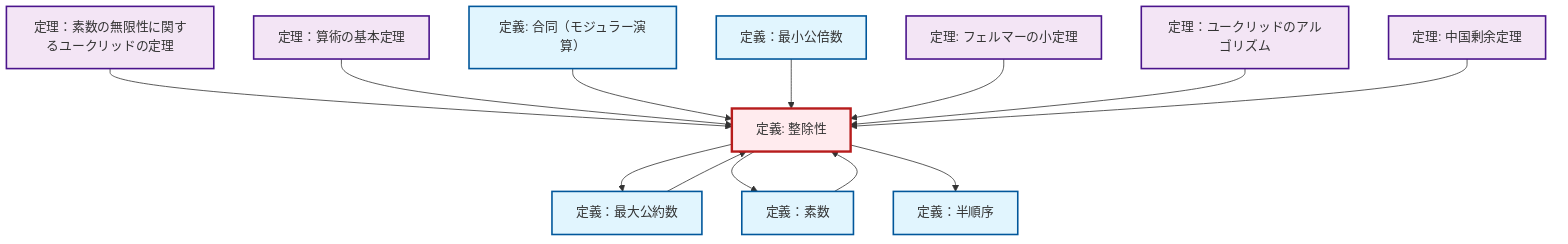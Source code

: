 graph TD
    classDef definition fill:#e1f5fe,stroke:#01579b,stroke-width:2px
    classDef theorem fill:#f3e5f5,stroke:#4a148c,stroke-width:2px
    classDef axiom fill:#fff3e0,stroke:#e65100,stroke-width:2px
    classDef example fill:#e8f5e9,stroke:#1b5e20,stroke-width:2px
    classDef current fill:#ffebee,stroke:#b71c1c,stroke-width:3px
    thm-fundamental-arithmetic["定理：算術の基本定理"]:::theorem
    def-prime["定義：素数"]:::definition
    def-lcm["定義：最小公倍数"]:::definition
    thm-fermat-little["定理: フェルマーの小定理"]:::theorem
    def-congruence["定義: 合同（モジュラー演算）"]:::definition
    thm-euclid-infinitude-primes["定理：素数の無限性に関するユークリッドの定理"]:::theorem
    def-gcd["定義：最大公約数"]:::definition
    def-partial-order["定義：半順序"]:::definition
    thm-chinese-remainder["定理: 中国剰余定理"]:::theorem
    thm-euclidean-algorithm["定理：ユークリッドのアルゴリズム"]:::theorem
    def-divisibility["定義: 整除性"]:::definition
    thm-euclid-infinitude-primes --> def-divisibility
    thm-fundamental-arithmetic --> def-divisibility
    def-divisibility --> def-gcd
    def-congruence --> def-divisibility
    def-divisibility --> def-prime
    def-prime --> def-divisibility
    def-lcm --> def-divisibility
    def-gcd --> def-divisibility
    def-divisibility --> def-partial-order
    thm-fermat-little --> def-divisibility
    thm-euclidean-algorithm --> def-divisibility
    thm-chinese-remainder --> def-divisibility
    class def-divisibility current